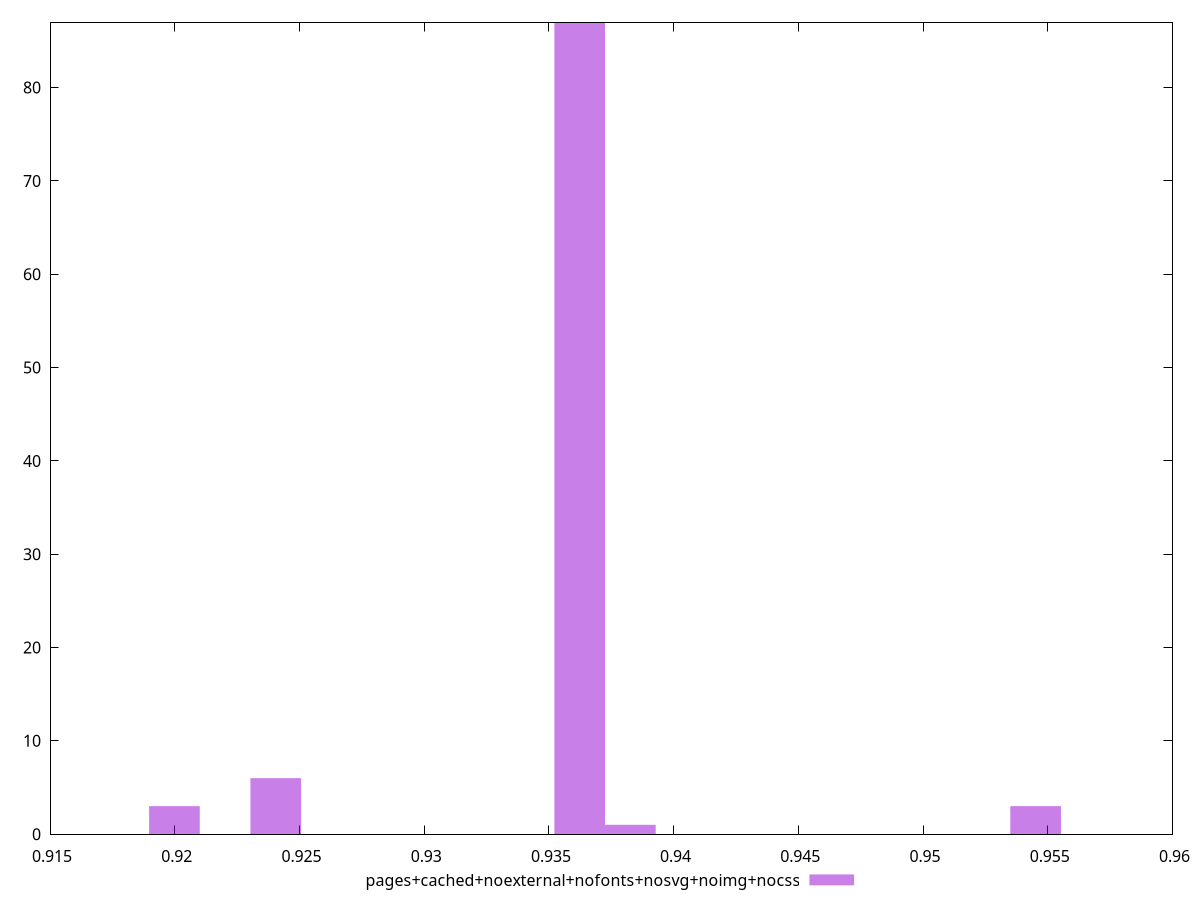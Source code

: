$_pagesCachedNoexternalNofontsNosvgNoimgNocss <<EOF
0.9362352705965451 87
0.9240499959250065 6
0.9382661497084681 1
0.9545131826038529 3
0.9199882377011603 3
EOF
set key outside below
set terminal pngcairo
set output "report_00005_2020-11-02T22-26-11.212Z/performance_score/pages+cached+noexternal+nofonts+nosvg+noimg+nocss//hist.png"
set yrange [0:87]
set boxwidth 0.002030879111923091
set style fill transparent solid 0.5 noborder
plot $_pagesCachedNoexternalNofontsNosvgNoimgNocss title "pages+cached+noexternal+nofonts+nosvg+noimg+nocss" with boxes ,